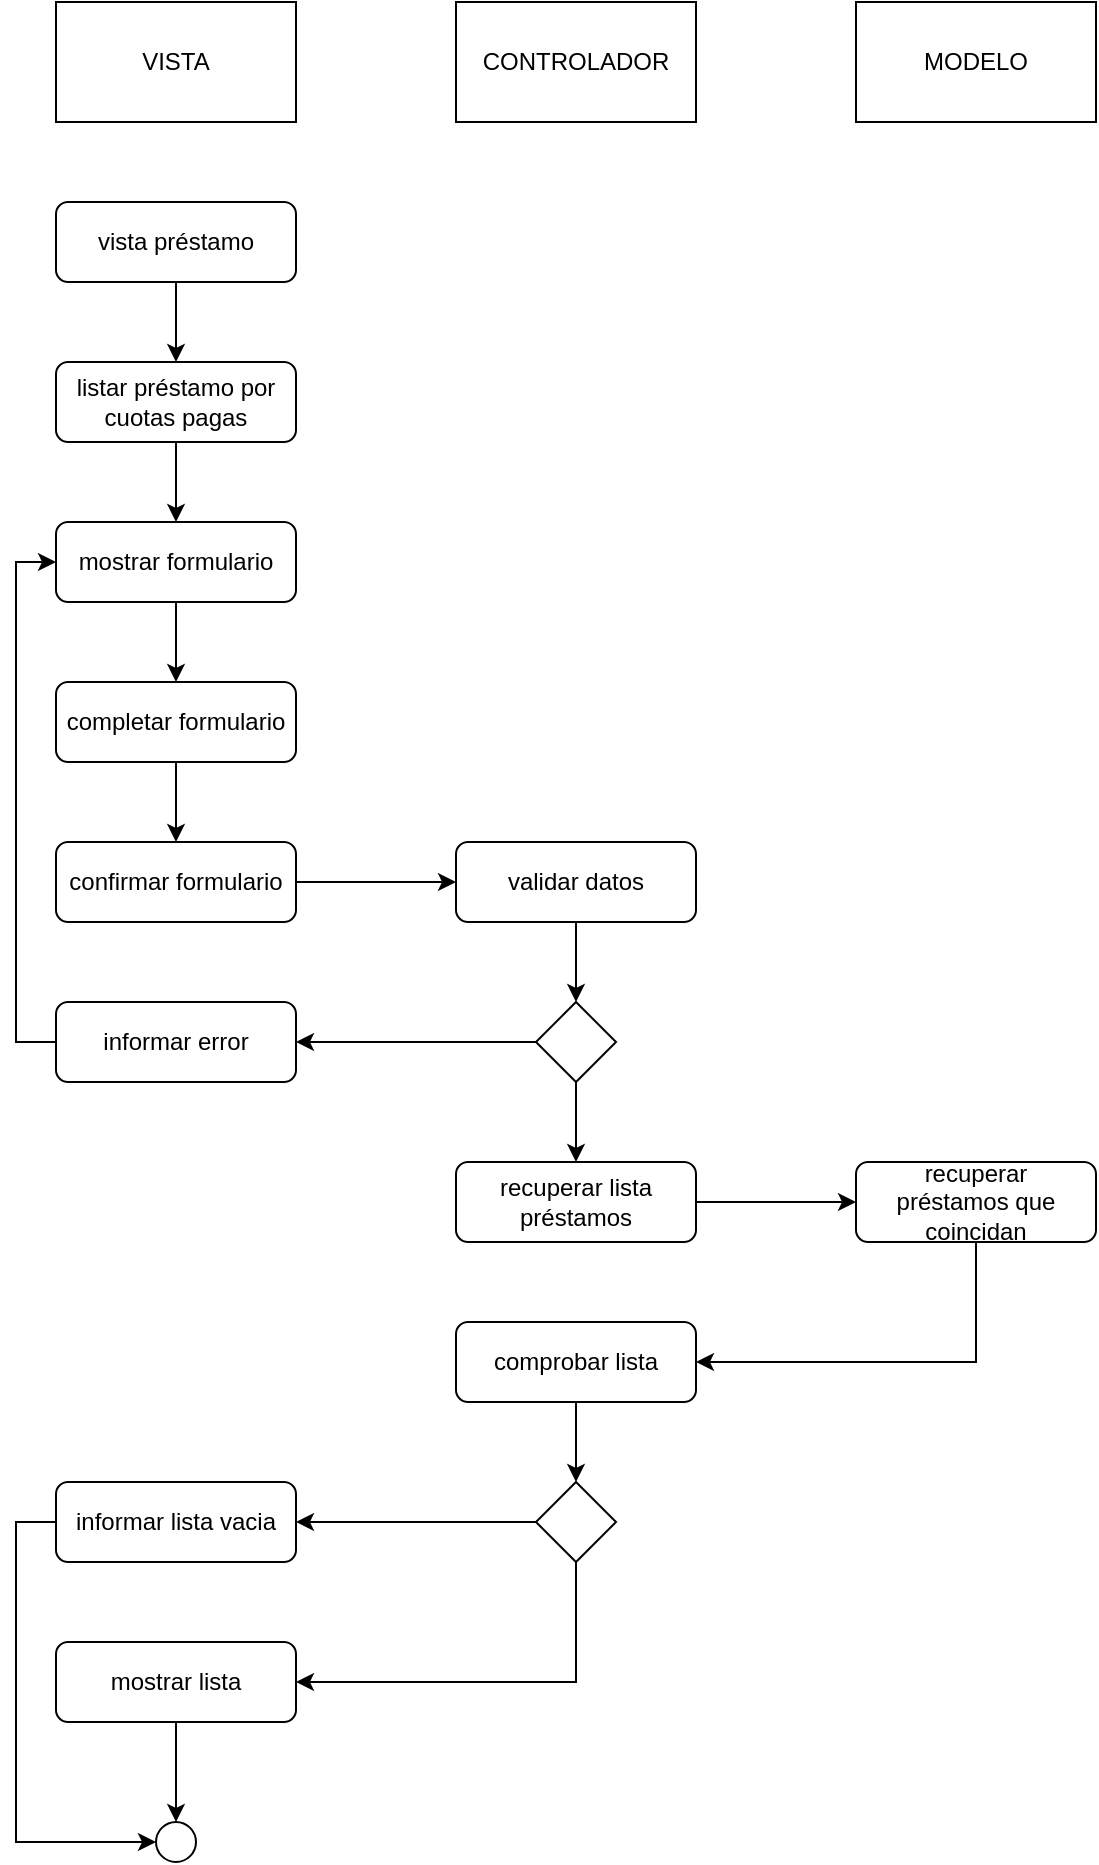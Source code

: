<mxfile version="28.2.5">
  <diagram name="Página-1" id="le9_SXnt4etvc1OZtuhx">
    <mxGraphModel dx="1426" dy="679" grid="1" gridSize="10" guides="1" tooltips="1" connect="1" arrows="1" fold="1" page="1" pageScale="1" pageWidth="827" pageHeight="1169" math="0" shadow="0">
      <root>
        <mxCell id="0" />
        <mxCell id="1" parent="0" />
        <mxCell id="qodxbIr8lUeo6puUdJSV-1" value="VISTA" style="rounded=0;whiteSpace=wrap;html=1;" vertex="1" parent="1">
          <mxGeometry x="120" y="20" width="120" height="60" as="geometry" />
        </mxCell>
        <mxCell id="qodxbIr8lUeo6puUdJSV-2" value="CONTROLADOR" style="rounded=0;whiteSpace=wrap;html=1;" vertex="1" parent="1">
          <mxGeometry x="320" y="20" width="120" height="60" as="geometry" />
        </mxCell>
        <mxCell id="qodxbIr8lUeo6puUdJSV-3" value="MODELO" style="rounded=0;whiteSpace=wrap;html=1;" vertex="1" parent="1">
          <mxGeometry x="520" y="20" width="120" height="60" as="geometry" />
        </mxCell>
        <mxCell id="qodxbIr8lUeo6puUdJSV-4" value="" style="ellipse;whiteSpace=wrap;html=1;aspect=fixed;fillStyle=solid;fillColor=light-dark(#FFFFFF,#121212);" vertex="1" parent="1">
          <mxGeometry x="170" y="930" width="20" height="20" as="geometry" />
        </mxCell>
        <mxCell id="qodxbIr8lUeo6puUdJSV-5" style="edgeStyle=orthogonalEdgeStyle;rounded=0;orthogonalLoop=1;jettySize=auto;html=1;exitX=0.5;exitY=1;exitDx=0;exitDy=0;entryX=0.5;entryY=0;entryDx=0;entryDy=0;" edge="1" parent="1" source="qodxbIr8lUeo6puUdJSV-6" target="qodxbIr8lUeo6puUdJSV-8">
          <mxGeometry relative="1" as="geometry" />
        </mxCell>
        <mxCell id="qodxbIr8lUeo6puUdJSV-6" value="vista préstamo" style="rounded=1;whiteSpace=wrap;html=1;" vertex="1" parent="1">
          <mxGeometry x="120" y="120" width="120" height="40" as="geometry" />
        </mxCell>
        <mxCell id="qodxbIr8lUeo6puUdJSV-7" style="edgeStyle=orthogonalEdgeStyle;rounded=0;orthogonalLoop=1;jettySize=auto;html=1;exitX=0.5;exitY=1;exitDx=0;exitDy=0;entryX=0.5;entryY=0;entryDx=0;entryDy=0;" edge="1" parent="1" source="qodxbIr8lUeo6puUdJSV-8" target="qodxbIr8lUeo6puUdJSV-23">
          <mxGeometry relative="1" as="geometry" />
        </mxCell>
        <mxCell id="qodxbIr8lUeo6puUdJSV-8" value="listar préstamo&amp;nbsp;por cuotas pagas" style="rounded=1;whiteSpace=wrap;html=1;" vertex="1" parent="1">
          <mxGeometry x="120" y="200" width="120" height="40" as="geometry" />
        </mxCell>
        <mxCell id="qodxbIr8lUeo6puUdJSV-9" style="edgeStyle=orthogonalEdgeStyle;rounded=0;orthogonalLoop=1;jettySize=auto;html=1;exitX=1;exitY=0.5;exitDx=0;exitDy=0;entryX=0;entryY=0.5;entryDx=0;entryDy=0;" edge="1" parent="1" source="qodxbIr8lUeo6puUdJSV-10" target="qodxbIr8lUeo6puUdJSV-12">
          <mxGeometry relative="1" as="geometry" />
        </mxCell>
        <mxCell id="qodxbIr8lUeo6puUdJSV-10" value="recuperar lista préstamos" style="rounded=1;whiteSpace=wrap;html=1;" vertex="1" parent="1">
          <mxGeometry x="320" y="600" width="120" height="40" as="geometry" />
        </mxCell>
        <mxCell id="qodxbIr8lUeo6puUdJSV-11" style="edgeStyle=orthogonalEdgeStyle;rounded=0;orthogonalLoop=1;jettySize=auto;html=1;exitX=0.5;exitY=1;exitDx=0;exitDy=0;entryX=1;entryY=0.5;entryDx=0;entryDy=0;" edge="1" parent="1" source="qodxbIr8lUeo6puUdJSV-12" target="qodxbIr8lUeo6puUdJSV-17">
          <mxGeometry relative="1" as="geometry" />
        </mxCell>
        <mxCell id="qodxbIr8lUeo6puUdJSV-12" value="recuperar préstamos&amp;nbsp;que coincidan" style="rounded=1;whiteSpace=wrap;html=1;" vertex="1" parent="1">
          <mxGeometry x="520" y="600" width="120" height="40" as="geometry" />
        </mxCell>
        <mxCell id="qodxbIr8lUeo6puUdJSV-13" style="edgeStyle=orthogonalEdgeStyle;rounded=0;orthogonalLoop=1;jettySize=auto;html=1;exitX=0;exitY=0.5;exitDx=0;exitDy=0;entryX=1;entryY=0.5;entryDx=0;entryDy=0;" edge="1" parent="1" source="qodxbIr8lUeo6puUdJSV-15" target="qodxbIr8lUeo6puUdJSV-19">
          <mxGeometry relative="1" as="geometry" />
        </mxCell>
        <mxCell id="qodxbIr8lUeo6puUdJSV-14" style="edgeStyle=orthogonalEdgeStyle;rounded=0;orthogonalLoop=1;jettySize=auto;html=1;exitX=0.5;exitY=1;exitDx=0;exitDy=0;entryX=1;entryY=0.5;entryDx=0;entryDy=0;" edge="1" parent="1" source="qodxbIr8lUeo6puUdJSV-15" target="qodxbIr8lUeo6puUdJSV-21">
          <mxGeometry relative="1" as="geometry" />
        </mxCell>
        <mxCell id="qodxbIr8lUeo6puUdJSV-15" value="" style="rhombus;whiteSpace=wrap;html=1;" vertex="1" parent="1">
          <mxGeometry x="360" y="760" width="40" height="40" as="geometry" />
        </mxCell>
        <mxCell id="qodxbIr8lUeo6puUdJSV-16" style="edgeStyle=orthogonalEdgeStyle;rounded=0;orthogonalLoop=1;jettySize=auto;html=1;exitX=0.5;exitY=1;exitDx=0;exitDy=0;entryX=0.5;entryY=0;entryDx=0;entryDy=0;" edge="1" parent="1" source="qodxbIr8lUeo6puUdJSV-17" target="qodxbIr8lUeo6puUdJSV-15">
          <mxGeometry relative="1" as="geometry" />
        </mxCell>
        <mxCell id="qodxbIr8lUeo6puUdJSV-17" value="comprobar lista" style="rounded=1;whiteSpace=wrap;html=1;" vertex="1" parent="1">
          <mxGeometry x="320" y="680" width="120" height="40" as="geometry" />
        </mxCell>
        <mxCell id="qodxbIr8lUeo6puUdJSV-18" style="edgeStyle=orthogonalEdgeStyle;rounded=0;orthogonalLoop=1;jettySize=auto;html=1;exitX=0;exitY=0.5;exitDx=0;exitDy=0;entryX=0;entryY=0.5;entryDx=0;entryDy=0;" edge="1" parent="1" source="qodxbIr8lUeo6puUdJSV-19" target="qodxbIr8lUeo6puUdJSV-4">
          <mxGeometry relative="1" as="geometry" />
        </mxCell>
        <mxCell id="qodxbIr8lUeo6puUdJSV-19" value="informar lista vacia" style="rounded=1;whiteSpace=wrap;html=1;" vertex="1" parent="1">
          <mxGeometry x="120" y="760" width="120" height="40" as="geometry" />
        </mxCell>
        <mxCell id="qodxbIr8lUeo6puUdJSV-20" style="edgeStyle=orthogonalEdgeStyle;rounded=0;orthogonalLoop=1;jettySize=auto;html=1;exitX=0.5;exitY=1;exitDx=0;exitDy=0;entryX=0.5;entryY=0;entryDx=0;entryDy=0;" edge="1" parent="1" source="qodxbIr8lUeo6puUdJSV-21" target="qodxbIr8lUeo6puUdJSV-4">
          <mxGeometry relative="1" as="geometry" />
        </mxCell>
        <mxCell id="qodxbIr8lUeo6puUdJSV-21" value="mostrar lista" style="rounded=1;whiteSpace=wrap;html=1;" vertex="1" parent="1">
          <mxGeometry x="120" y="840" width="120" height="40" as="geometry" />
        </mxCell>
        <mxCell id="qodxbIr8lUeo6puUdJSV-22" style="edgeStyle=orthogonalEdgeStyle;rounded=0;orthogonalLoop=1;jettySize=auto;html=1;exitX=0.5;exitY=1;exitDx=0;exitDy=0;entryX=0.5;entryY=0;entryDx=0;entryDy=0;" edge="1" parent="1" source="qodxbIr8lUeo6puUdJSV-23" target="qodxbIr8lUeo6puUdJSV-25">
          <mxGeometry relative="1" as="geometry" />
        </mxCell>
        <mxCell id="qodxbIr8lUeo6puUdJSV-23" value="mostrar formulario" style="rounded=1;whiteSpace=wrap;html=1;" vertex="1" parent="1">
          <mxGeometry x="120" y="280" width="120" height="40" as="geometry" />
        </mxCell>
        <mxCell id="qodxbIr8lUeo6puUdJSV-24" style="edgeStyle=orthogonalEdgeStyle;rounded=0;orthogonalLoop=1;jettySize=auto;html=1;exitX=0.5;exitY=1;exitDx=0;exitDy=0;entryX=0.5;entryY=0;entryDx=0;entryDy=0;" edge="1" parent="1" source="qodxbIr8lUeo6puUdJSV-25" target="qodxbIr8lUeo6puUdJSV-27">
          <mxGeometry relative="1" as="geometry" />
        </mxCell>
        <mxCell id="qodxbIr8lUeo6puUdJSV-25" value="completar formulario" style="rounded=1;whiteSpace=wrap;html=1;" vertex="1" parent="1">
          <mxGeometry x="120" y="360" width="120" height="40" as="geometry" />
        </mxCell>
        <mxCell id="qodxbIr8lUeo6puUdJSV-26" style="edgeStyle=orthogonalEdgeStyle;rounded=0;orthogonalLoop=1;jettySize=auto;html=1;exitX=1;exitY=0.5;exitDx=0;exitDy=0;entryX=0;entryY=0.5;entryDx=0;entryDy=0;" edge="1" parent="1" source="qodxbIr8lUeo6puUdJSV-27" target="qodxbIr8lUeo6puUdJSV-29">
          <mxGeometry relative="1" as="geometry" />
        </mxCell>
        <mxCell id="qodxbIr8lUeo6puUdJSV-27" value="confirmar formulario" style="rounded=1;whiteSpace=wrap;html=1;" vertex="1" parent="1">
          <mxGeometry x="120" y="440" width="120" height="40" as="geometry" />
        </mxCell>
        <mxCell id="qodxbIr8lUeo6puUdJSV-28" style="edgeStyle=orthogonalEdgeStyle;rounded=0;orthogonalLoop=1;jettySize=auto;html=1;exitX=0.5;exitY=1;exitDx=0;exitDy=0;entryX=0.5;entryY=0;entryDx=0;entryDy=0;" edge="1" parent="1" source="qodxbIr8lUeo6puUdJSV-29" target="qodxbIr8lUeo6puUdJSV-34">
          <mxGeometry relative="1" as="geometry" />
        </mxCell>
        <mxCell id="qodxbIr8lUeo6puUdJSV-29" value="validar datos&lt;span style=&quot;color: rgba(0, 0, 0, 0); font-family: monospace; font-size: 0px; text-align: start; text-wrap-mode: nowrap;&quot;&gt;%3CmxGraphModel%3E%3Croot%3E%3CmxCell%20id%3D%220%22%2F%3E%3CmxCell%20id%3D%221%22%20parent%3D%220%22%2F%3E%3CmxCell%20id%3D%222%22%20value%3D%22%22%20style%3D%22rounded%3D1%3BwhiteSpace%3Dwrap%3Bhtml%3D1%3B%22%20vertex%3D%221%22%20parent%3D%221%22%3E%3CmxGeometry%20x%3D%22120%22%20y%3D%22280%22%20width%3D%22120%22%20height%3D%2240%22%20as%3D%22geometry%22%2F%3E%3C%2FmxCell%3E%3C%2Froot%3E%3C%2FmxGraphModel%3E&lt;/span&gt;" style="rounded=1;whiteSpace=wrap;html=1;" vertex="1" parent="1">
          <mxGeometry x="320" y="440" width="120" height="40" as="geometry" />
        </mxCell>
        <mxCell id="qodxbIr8lUeo6puUdJSV-30" style="edgeStyle=orthogonalEdgeStyle;rounded=0;orthogonalLoop=1;jettySize=auto;html=1;exitX=0;exitY=0.5;exitDx=0;exitDy=0;entryX=0;entryY=0.5;entryDx=0;entryDy=0;" edge="1" parent="1" source="qodxbIr8lUeo6puUdJSV-31" target="qodxbIr8lUeo6puUdJSV-23">
          <mxGeometry relative="1" as="geometry" />
        </mxCell>
        <mxCell id="qodxbIr8lUeo6puUdJSV-31" value="informar error" style="rounded=1;whiteSpace=wrap;html=1;" vertex="1" parent="1">
          <mxGeometry x="120" y="520" width="120" height="40" as="geometry" />
        </mxCell>
        <mxCell id="qodxbIr8lUeo6puUdJSV-32" style="edgeStyle=orthogonalEdgeStyle;rounded=0;orthogonalLoop=1;jettySize=auto;html=1;exitX=0;exitY=0.5;exitDx=0;exitDy=0;entryX=1;entryY=0.5;entryDx=0;entryDy=0;" edge="1" parent="1" source="qodxbIr8lUeo6puUdJSV-34" target="qodxbIr8lUeo6puUdJSV-31">
          <mxGeometry relative="1" as="geometry" />
        </mxCell>
        <mxCell id="qodxbIr8lUeo6puUdJSV-33" style="edgeStyle=orthogonalEdgeStyle;rounded=0;orthogonalLoop=1;jettySize=auto;html=1;exitX=0.5;exitY=1;exitDx=0;exitDy=0;entryX=0.5;entryY=0;entryDx=0;entryDy=0;" edge="1" parent="1" source="qodxbIr8lUeo6puUdJSV-34" target="qodxbIr8lUeo6puUdJSV-10">
          <mxGeometry relative="1" as="geometry" />
        </mxCell>
        <mxCell id="qodxbIr8lUeo6puUdJSV-34" value="" style="rhombus;whiteSpace=wrap;html=1;" vertex="1" parent="1">
          <mxGeometry x="360" y="520" width="40" height="40" as="geometry" />
        </mxCell>
      </root>
    </mxGraphModel>
  </diagram>
</mxfile>
